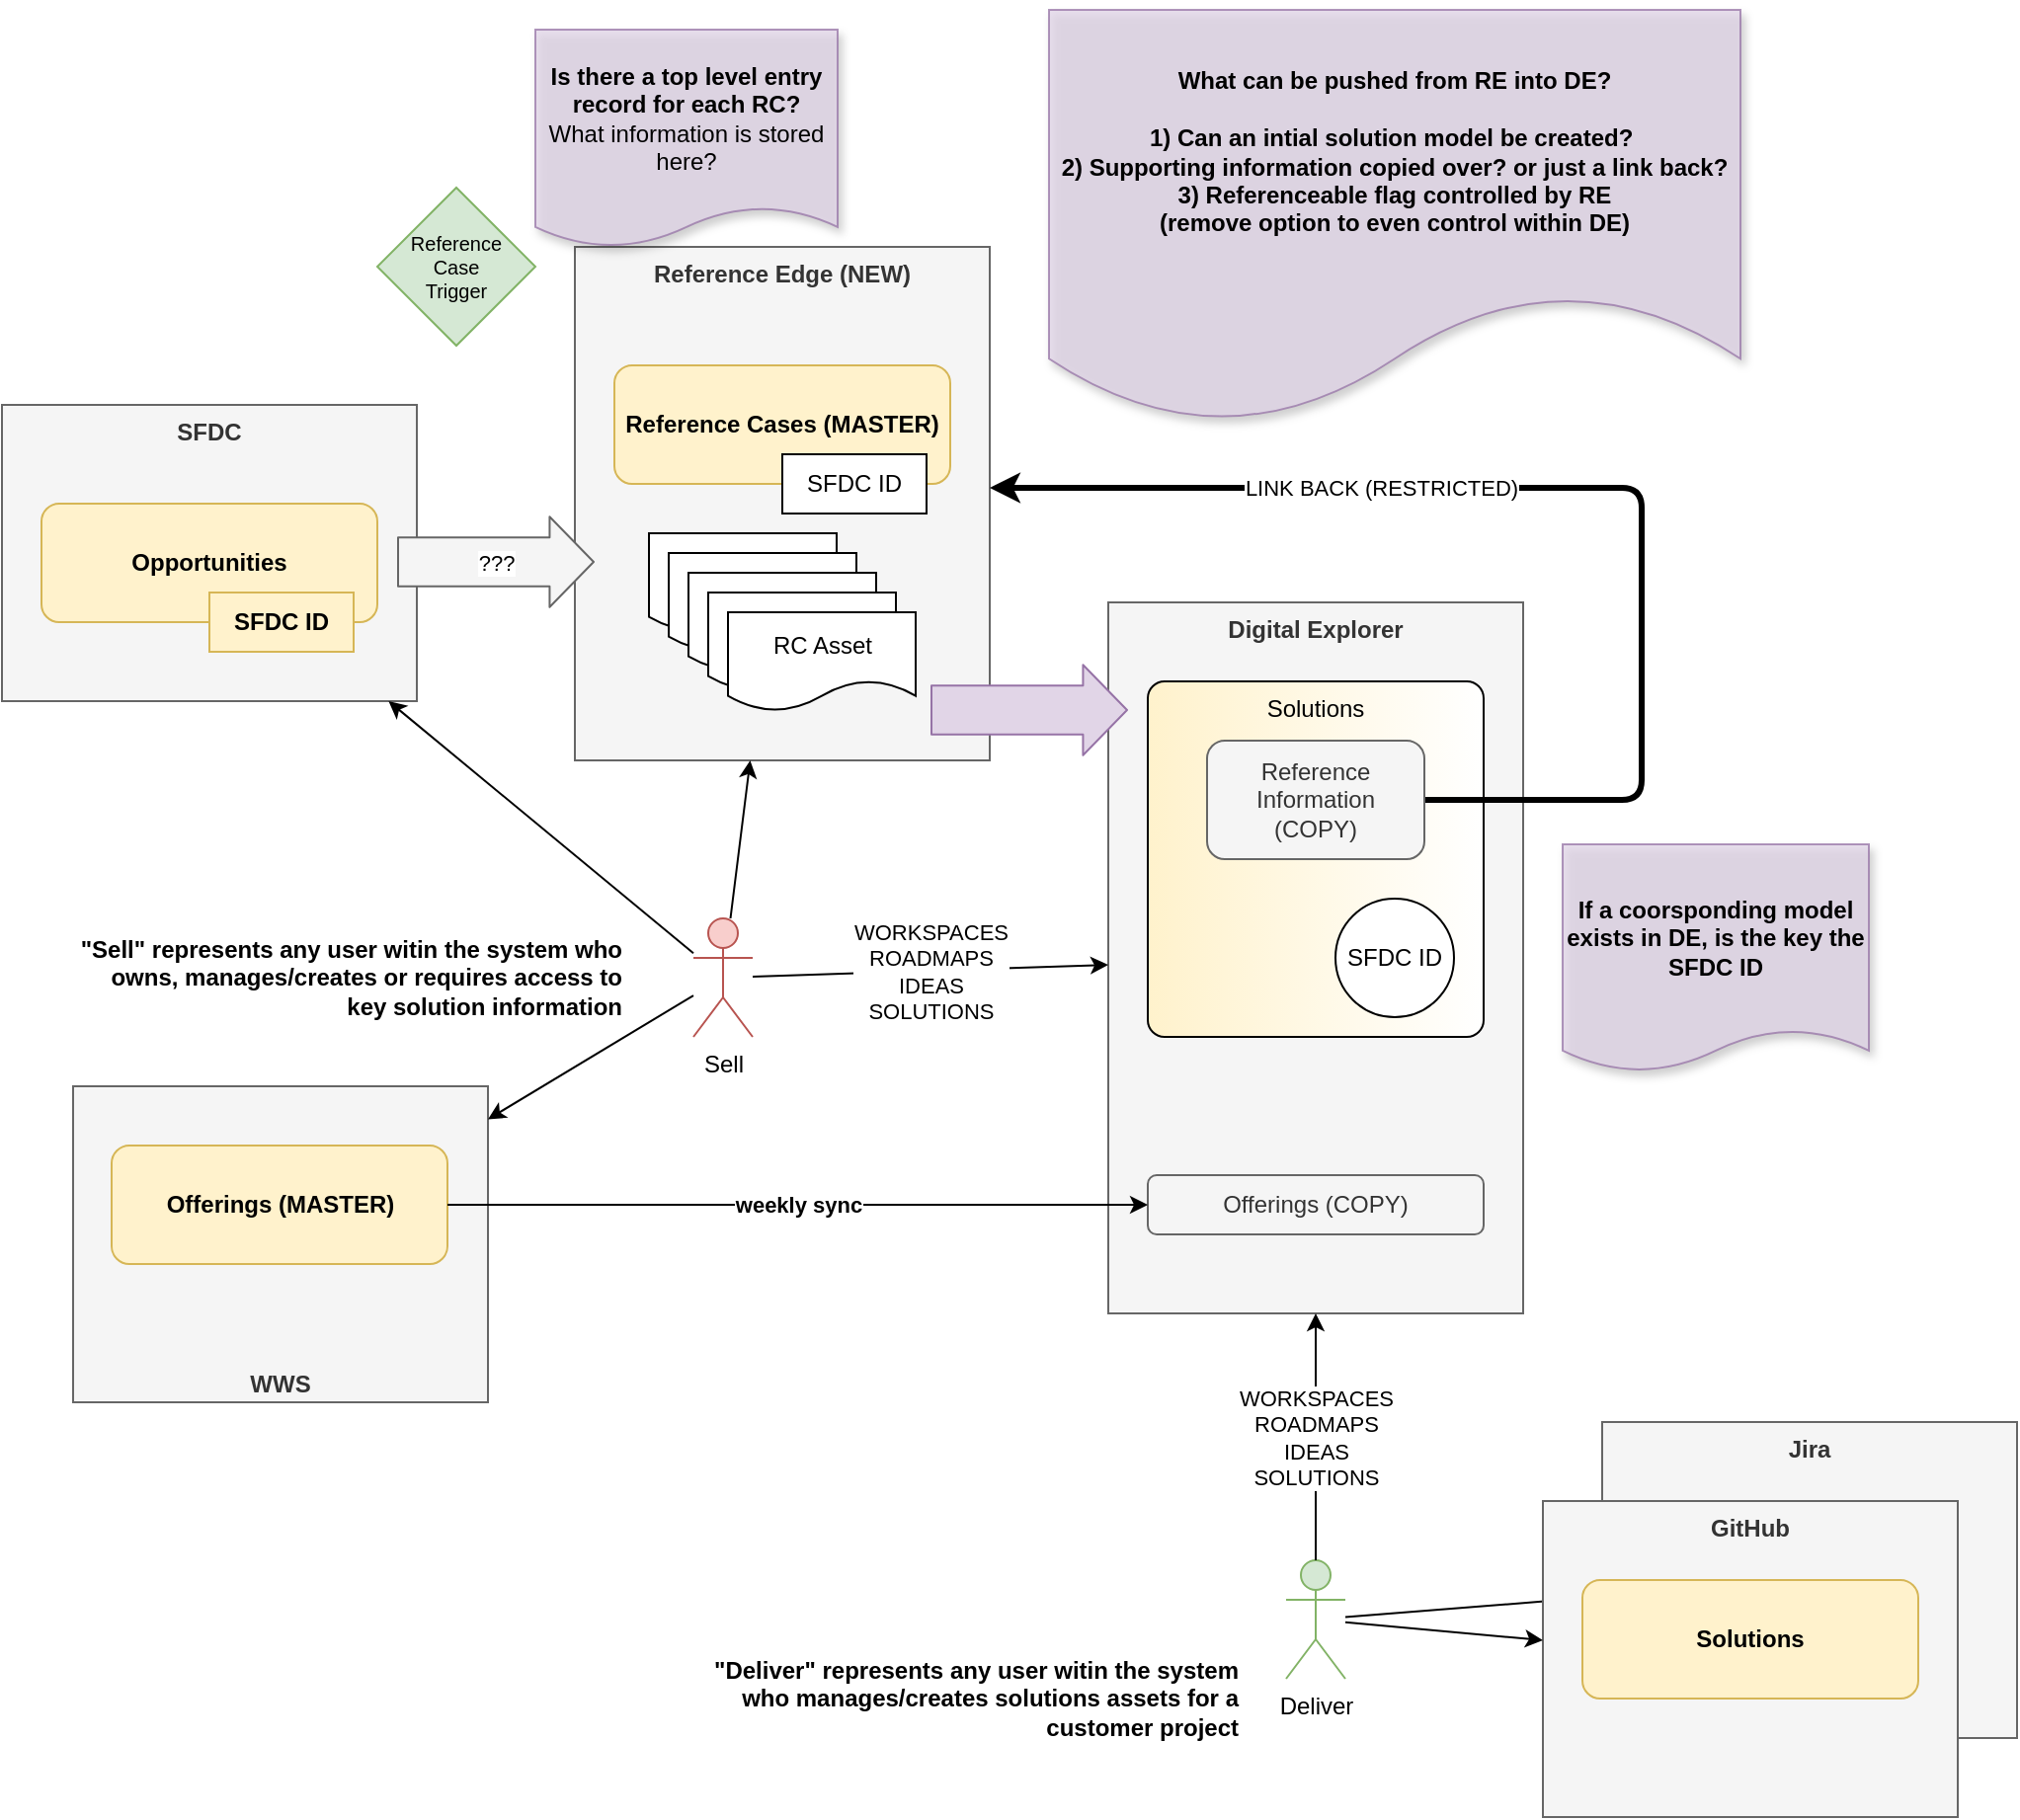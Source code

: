 <mxfile version="11.1.4" type="device"><diagram id="cctBevbESfO4cif1PS7u" name="Page-1"><mxGraphModel dx="1086" dy="928" grid="1" gridSize="10" guides="1" tooltips="1" connect="1" arrows="1" fold="1" page="1" pageScale="1" pageWidth="827" pageHeight="1169" math="0" shadow="0"><root><mxCell id="0"/><mxCell id="1" parent="0"/><mxCell id="cgk4GLOOvO1ylH_V7TnT-1" value="Reference Edge (NEW)" style="rounded=0;whiteSpace=wrap;html=1;verticalAlign=top;fontStyle=1;fillColor=#f5f5f5;strokeColor=#666666;fontColor=#333333;" vertex="1" parent="1"><mxGeometry x="530" y="480" width="210" height="260" as="geometry"/></mxCell><mxCell id="cgk4GLOOvO1ylH_V7TnT-2" value="SFDC" style="rounded=0;whiteSpace=wrap;html=1;verticalAlign=top;fontStyle=1;fillColor=#f5f5f5;strokeColor=#666666;fontColor=#333333;" vertex="1" parent="1"><mxGeometry x="240" y="560" width="210" height="150" as="geometry"/></mxCell><mxCell id="cgk4GLOOvO1ylH_V7TnT-3" value="Digital Explorer" style="rounded=0;whiteSpace=wrap;html=1;verticalAlign=top;fontStyle=1;fillColor=#f5f5f5;strokeColor=#666666;fontColor=#333333;" vertex="1" parent="1"><mxGeometry x="800" y="660" width="210" height="360" as="geometry"/></mxCell><mxCell id="cgk4GLOOvO1ylH_V7TnT-4" value="WWS" style="rounded=0;whiteSpace=wrap;html=1;verticalAlign=bottom;fontStyle=1;fillColor=#f5f5f5;strokeColor=#666666;fontColor=#333333;" vertex="1" parent="1"><mxGeometry x="276" y="905" width="210" height="160" as="geometry"/></mxCell><mxCell id="cgk4GLOOvO1ylH_V7TnT-5" value="Sell" style="shape=umlActor;verticalLabelPosition=bottom;labelBackgroundColor=#ffffff;verticalAlign=top;html=1;outlineConnect=0;fillColor=#f8cecc;strokeColor=#b85450;" vertex="1" parent="1"><mxGeometry x="590" y="820" width="30" height="60" as="geometry"/></mxCell><mxCell id="cgk4GLOOvO1ylH_V7TnT-6" value="&quot;Sell&quot; represents any user witin the system who owns, manages/creates or requires access to key solution information" style="text;html=1;strokeColor=none;fillColor=none;align=right;verticalAlign=middle;whiteSpace=wrap;rounded=0;fontStyle=1" vertex="1" parent="1"><mxGeometry x="276" y="840" width="280" height="20" as="geometry"/></mxCell><mxCell id="cgk4GLOOvO1ylH_V7TnT-7" value="Deliver" style="shape=umlActor;verticalLabelPosition=bottom;labelBackgroundColor=#ffffff;verticalAlign=top;html=1;outlineConnect=0;fillColor=#d5e8d4;strokeColor=#82b366;" vertex="1" parent="1"><mxGeometry x="890" y="1145" width="30" height="60" as="geometry"/></mxCell><mxCell id="cgk4GLOOvO1ylH_V7TnT-8" value="" style="endArrow=classic;html=1;" edge="1" parent="1" source="cgk4GLOOvO1ylH_V7TnT-5" target="cgk4GLOOvO1ylH_V7TnT-2"><mxGeometry width="50" height="50" relative="1" as="geometry"><mxPoint x="530" y="830" as="sourcePoint"/><mxPoint x="390" y="960" as="targetPoint"/></mxGeometry></mxCell><mxCell id="cgk4GLOOvO1ylH_V7TnT-9" value="" style="endArrow=classic;html=1;" edge="1" parent="1" source="cgk4GLOOvO1ylH_V7TnT-5" target="cgk4GLOOvO1ylH_V7TnT-4"><mxGeometry width="50" height="50" relative="1" as="geometry"><mxPoint x="547.449" y="920" as="sourcePoint"/><mxPoint x="460" y="820.811" as="targetPoint"/></mxGeometry></mxCell><mxCell id="cgk4GLOOvO1ylH_V7TnT-10" value="" style="endArrow=classic;html=1;" edge="1" parent="1" source="cgk4GLOOvO1ylH_V7TnT-5" target="cgk4GLOOvO1ylH_V7TnT-1"><mxGeometry width="50" height="50" relative="1" as="geometry"><mxPoint x="561.765" y="870" as="sourcePoint"/><mxPoint x="564.706" y="920" as="targetPoint"/></mxGeometry></mxCell><mxCell id="cgk4GLOOvO1ylH_V7TnT-11" value="WORKSPACES&lt;br&gt;ROADMAPS&lt;br&gt;IDEAS&lt;br&gt;SOLUTIONS" style="endArrow=classic;html=1;" edge="1" parent="1" source="cgk4GLOOvO1ylH_V7TnT-5" target="cgk4GLOOvO1ylH_V7TnT-3"><mxGeometry width="50" height="50" relative="1" as="geometry"><mxPoint x="560" y="834" as="sourcePoint"/><mxPoint x="564.706" y="920" as="targetPoint"/></mxGeometry></mxCell><mxCell id="cgk4GLOOvO1ylH_V7TnT-12" value="WORKSPACES&lt;br&gt;ROADMAPS&lt;br&gt;IDEAS&lt;br&gt;SOLUTIONS" style="endArrow=classic;html=1;" edge="1" parent="1" source="cgk4GLOOvO1ylH_V7TnT-7" target="cgk4GLOOvO1ylH_V7TnT-3"><mxGeometry width="50" height="50" relative="1" as="geometry"><mxPoint x="570" y="895" as="sourcePoint"/><mxPoint x="905.0" y="1065" as="targetPoint"/></mxGeometry></mxCell><mxCell id="cgk4GLOOvO1ylH_V7TnT-13" value="Jira" style="rounded=0;whiteSpace=wrap;html=1;verticalAlign=top;fontStyle=1;fillColor=#f5f5f5;strokeColor=#666666;fontColor=#333333;" vertex="1" parent="1"><mxGeometry x="1050" y="1075" width="210" height="160" as="geometry"/></mxCell><mxCell id="cgk4GLOOvO1ylH_V7TnT-14" value="" style="endArrow=classic;html=1;" edge="1" parent="1" source="cgk4GLOOvO1ylH_V7TnT-7" target="cgk4GLOOvO1ylH_V7TnT-13"><mxGeometry width="50" height="50" relative="1" as="geometry"><mxPoint x="915" y="1185" as="sourcePoint"/><mxPoint x="990" y="1185" as="targetPoint"/></mxGeometry></mxCell><mxCell id="cgk4GLOOvO1ylH_V7TnT-15" value="GitHub" style="rounded=0;whiteSpace=wrap;html=1;verticalAlign=top;fontStyle=1;fillColor=#f5f5f5;strokeColor=#666666;fontColor=#333333;" vertex="1" parent="1"><mxGeometry x="1020" y="1115" width="210" height="160" as="geometry"/></mxCell><mxCell id="cgk4GLOOvO1ylH_V7TnT-16" value="" style="endArrow=classic;html=1;" edge="1" parent="1" source="cgk4GLOOvO1ylH_V7TnT-7" target="cgk4GLOOvO1ylH_V7TnT-15"><mxGeometry width="50" height="50" relative="1" as="geometry"><mxPoint x="901.636" y="1140" as="sourcePoint"/><mxPoint x="905.182" y="1075" as="targetPoint"/></mxGeometry></mxCell><mxCell id="cgk4GLOOvO1ylH_V7TnT-17" value="Solutions" style="rounded=1;whiteSpace=wrap;html=1;align=center;gradientColor=#ffffff;fillColor=#FFF2CC;gradientDirection=east;verticalAlign=top;arcSize=5;" vertex="1" parent="1"><mxGeometry x="820" y="700" width="170" height="180" as="geometry"/></mxCell><mxCell id="cgk4GLOOvO1ylH_V7TnT-18" value="Solutions" style="rounded=1;whiteSpace=wrap;html=1;align=center;fontStyle=1;fillColor=#fff2cc;strokeColor=#d6b656;" vertex="1" parent="1"><mxGeometry x="1040" y="1155" width="170" height="60" as="geometry"/></mxCell><mxCell id="cgk4GLOOvO1ylH_V7TnT-19" value="Opportunities" style="rounded=1;whiteSpace=wrap;html=1;align=center;fillColor=#fff2cc;strokeColor=#d6b656;fontStyle=1" vertex="1" parent="1"><mxGeometry x="260" y="610" width="170" height="60" as="geometry"/></mxCell><mxCell id="cgk4GLOOvO1ylH_V7TnT-20" value="Reference Cases (MASTER)" style="rounded=1;whiteSpace=wrap;html=1;align=center;fillColor=#fff2cc;strokeColor=#d6b656;fontStyle=1" vertex="1" parent="1"><mxGeometry x="550" y="540" width="170" height="60" as="geometry"/></mxCell><mxCell id="cgk4GLOOvO1ylH_V7TnT-21" value="Offerings (MASTER)" style="rounded=1;whiteSpace=wrap;html=1;align=center;fillColor=#fff2cc;strokeColor=#d6b656;fontStyle=1" vertex="1" parent="1"><mxGeometry x="295.5" y="935" width="170" height="60" as="geometry"/></mxCell><mxCell id="cgk4GLOOvO1ylH_V7TnT-22" value="&quot;Deliver&quot; represents any user witin the system who manages/creates solutions assets for a customer project" style="text;html=1;strokeColor=none;fillColor=none;align=right;verticalAlign=middle;whiteSpace=wrap;rounded=0;fontStyle=1" vertex="1" parent="1"><mxGeometry x="587.5" y="1205" width="280" height="20" as="geometry"/></mxCell><mxCell id="cgk4GLOOvO1ylH_V7TnT-23" value="Offerings (COPY)" style="rounded=1;whiteSpace=wrap;html=1;align=center;fillColor=#f5f5f5;strokeColor=#666666;fontColor=#333333;" vertex="1" parent="1"><mxGeometry x="820" y="950" width="170" height="30" as="geometry"/></mxCell><mxCell id="cgk4GLOOvO1ylH_V7TnT-24" value="weekly sync" style="endArrow=classic;html=1;fontStyle=1" edge="1" parent="1" source="cgk4GLOOvO1ylH_V7TnT-21" target="cgk4GLOOvO1ylH_V7TnT-23"><mxGeometry width="50" height="50" relative="1" as="geometry"><mxPoint x="730" y="1120" as="sourcePoint"/><mxPoint x="780" y="1070" as="targetPoint"/></mxGeometry></mxCell><mxCell id="cgk4GLOOvO1ylH_V7TnT-25" value="SFDC ID" style="rounded=0;whiteSpace=wrap;html=1;align=center;" vertex="1" parent="1"><mxGeometry x="635" y="585" width="73" height="30" as="geometry"/></mxCell><mxCell id="cgk4GLOOvO1ylH_V7TnT-26" value="SFDC ID" style="rounded=0;whiteSpace=wrap;html=1;align=center;fillColor=#fff2cc;strokeColor=#d6b656;fontStyle=1" vertex="1" parent="1"><mxGeometry x="345" y="655" width="73" height="30" as="geometry"/></mxCell><mxCell id="cgk4GLOOvO1ylH_V7TnT-27" value="???" style="shape=flexArrow;endArrow=classic;html=1;width=24.762;endSize=7.095;fillColor=#f5f5f5;strokeColor=#666666;" edge="1" parent="1"><mxGeometry width="50" height="50" relative="1" as="geometry"><mxPoint x="440" y="639.5" as="sourcePoint"/><mxPoint x="540" y="639.5" as="targetPoint"/></mxGeometry></mxCell><mxCell id="cgk4GLOOvO1ylH_V7TnT-28" value="" style="shape=document;whiteSpace=wrap;html=1;boundedLbl=1;align=center;size=0.307;" vertex="1" parent="1"><mxGeometry x="567.5" y="625" width="95" height="50" as="geometry"/></mxCell><mxCell id="cgk4GLOOvO1ylH_V7TnT-29" value="" style="shape=document;whiteSpace=wrap;html=1;boundedLbl=1;align=center;size=0.307;" vertex="1" parent="1"><mxGeometry x="577.5" y="635" width="95" height="50" as="geometry"/></mxCell><mxCell id="cgk4GLOOvO1ylH_V7TnT-30" value="" style="shape=document;whiteSpace=wrap;html=1;boundedLbl=1;align=center;size=0.307;" vertex="1" parent="1"><mxGeometry x="587.5" y="645" width="95" height="50" as="geometry"/></mxCell><mxCell id="cgk4GLOOvO1ylH_V7TnT-31" value="" style="shape=document;whiteSpace=wrap;html=1;boundedLbl=1;align=center;size=0.307;" vertex="1" parent="1"><mxGeometry x="597.5" y="655" width="95" height="50" as="geometry"/></mxCell><mxCell id="cgk4GLOOvO1ylH_V7TnT-32" value="RC Asset" style="shape=document;whiteSpace=wrap;html=1;boundedLbl=1;align=center;size=0.307;" vertex="1" parent="1"><mxGeometry x="607.5" y="665" width="95" height="50" as="geometry"/></mxCell><mxCell id="cgk4GLOOvO1ylH_V7TnT-33" value="LINK BACK (RESTRICTED)" style="endArrow=classic;html=1;exitX=1;exitY=0.5;exitDx=0;exitDy=0;strokeWidth=3;" edge="1" parent="1" source="cgk4GLOOvO1ylH_V7TnT-34"><mxGeometry x="0.339" width="50" height="50" relative="1" as="geometry"><mxPoint x="960" y="580" as="sourcePoint"/><mxPoint x="740" y="602" as="targetPoint"/><Array as="points"><mxPoint x="1070" y="760"/><mxPoint x="1070" y="602"/><mxPoint x="990" y="602"/></Array><mxPoint as="offset"/></mxGeometry></mxCell><mxCell id="cgk4GLOOvO1ylH_V7TnT-34" value="Reference Information&lt;br&gt;(COPY)" style="rounded=1;whiteSpace=wrap;html=1;align=center;fillColor=#f5f5f5;strokeColor=#666666;fontColor=#333333;" vertex="1" parent="1"><mxGeometry x="850" y="730" width="110" height="60" as="geometry"/></mxCell><mxCell id="cgk4GLOOvO1ylH_V7TnT-35" value="SFDC ID" style="ellipse;whiteSpace=wrap;html=1;aspect=fixed;align=center;" vertex="1" parent="1"><mxGeometry x="915" y="810" width="60" height="60" as="geometry"/></mxCell><mxCell id="cgk4GLOOvO1ylH_V7TnT-36" value="What can be pushed from RE into DE?&lt;br&gt;&lt;br&gt;1) Can an intial solution model be created?&amp;nbsp;&lt;br&gt;2) Supporting information copied over? or just a link back?&lt;br&gt;3) Referenceable flag controlled by RE &lt;br&gt;(remove option to even control within DE)" style="shape=document;whiteSpace=wrap;html=1;boundedLbl=1;align=center;size=0.31;fillColor=#e1d5e7;strokeColor=#9673a6;fontStyle=1;shadow=1;opacity=75;" vertex="1" parent="1"><mxGeometry x="770" y="360" width="350" height="209" as="geometry"/></mxCell><mxCell id="cgk4GLOOvO1ylH_V7TnT-37" value="" style="shape=flexArrow;endArrow=classic;html=1;width=24.762;endSize=7.095;fillColor=#e1d5e7;strokeColor=#9673a6;" edge="1" parent="1"><mxGeometry width="50" height="50" relative="1" as="geometry"><mxPoint x="710" y="714.5" as="sourcePoint"/><mxPoint x="810" y="714.5" as="targetPoint"/></mxGeometry></mxCell><mxCell id="cgk4GLOOvO1ylH_V7TnT-38" value="Reference&lt;br&gt;Case&lt;br&gt;Trigger" style="rhombus;whiteSpace=wrap;html=1;fillColor=#d5e8d4;align=center;fontStyle=0;strokeColor=#82b366;fontSize=10;" vertex="1" parent="1"><mxGeometry x="430" y="450" width="80" height="80" as="geometry"/></mxCell><mxCell id="cgk4GLOOvO1ylH_V7TnT-39" value="If a coorsponding model exists in DE, is the key the SFDC ID" style="shape=document;whiteSpace=wrap;html=1;boundedLbl=1;align=center;size=0.183;fillColor=#e1d5e7;strokeColor=#9673a6;fontStyle=1;shadow=1;opacity=75;" vertex="1" parent="1"><mxGeometry x="1030" y="782.5" width="155" height="115" as="geometry"/></mxCell><mxCell id="cgk4GLOOvO1ylH_V7TnT-40" value="Is there a top level entry record for each RC?&lt;br&gt;&lt;span style=&quot;font-weight: normal&quot;&gt;What information is stored here?&lt;/span&gt;" style="shape=document;whiteSpace=wrap;html=1;boundedLbl=1;align=center;size=0.183;fillColor=#e1d5e7;strokeColor=#9673a6;fontStyle=1;shadow=1;opacity=75;" vertex="1" parent="1"><mxGeometry x="510" y="370" width="153" height="110" as="geometry"/></mxCell></root></mxGraphModel></diagram></mxfile>